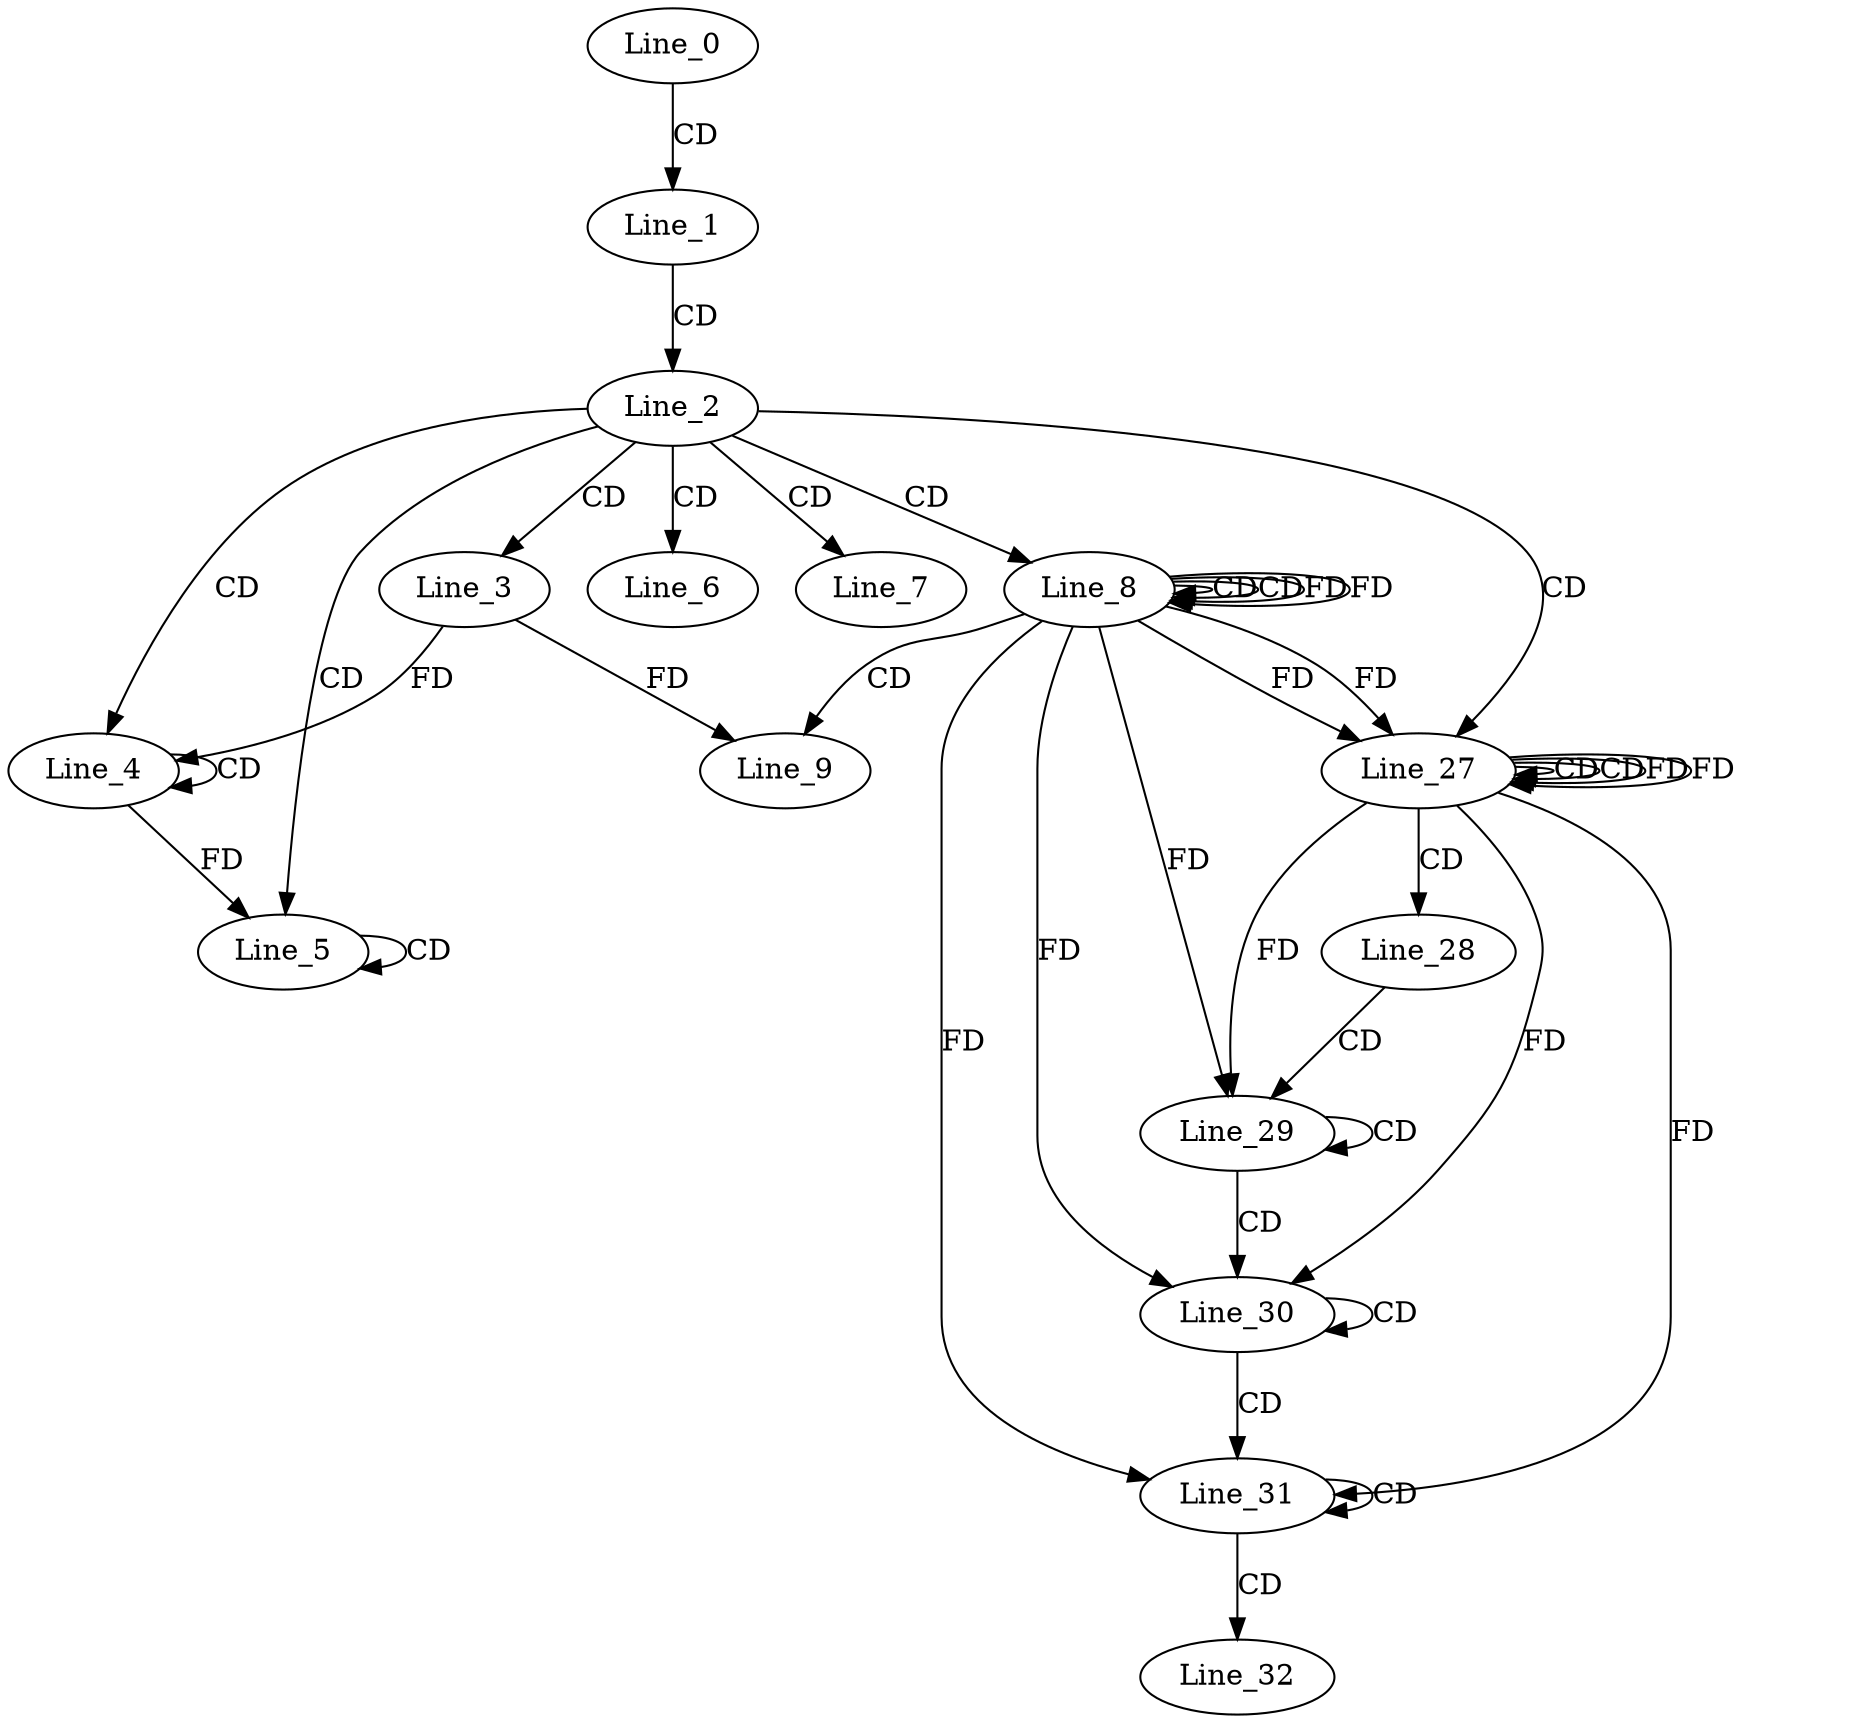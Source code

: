 digraph G {
  Line_0;
  Line_1;
  Line_2;
  Line_3;
  Line_4;
  Line_4;
  Line_4;
  Line_5;
  Line_5;
  Line_6;
  Line_7;
  Line_8;
  Line_8;
  Line_8;
  Line_9;
  Line_9;
  Line_27;
  Line_27;
  Line_27;
  Line_28;
  Line_29;
  Line_29;
  Line_30;
  Line_30;
  Line_31;
  Line_31;
  Line_32;
  Line_0 -> Line_1 [ label="CD" ];
  Line_1 -> Line_2 [ label="CD" ];
  Line_2 -> Line_3 [ label="CD" ];
  Line_2 -> Line_4 [ label="CD" ];
  Line_4 -> Line_4 [ label="CD" ];
  Line_3 -> Line_4 [ label="FD" ];
  Line_2 -> Line_5 [ label="CD" ];
  Line_4 -> Line_5 [ label="FD" ];
  Line_5 -> Line_5 [ label="CD" ];
  Line_2 -> Line_6 [ label="CD" ];
  Line_2 -> Line_7 [ label="CD" ];
  Line_2 -> Line_8 [ label="CD" ];
  Line_8 -> Line_8 [ label="CD" ];
  Line_8 -> Line_8 [ label="CD" ];
  Line_8 -> Line_8 [ label="FD" ];
  Line_8 -> Line_9 [ label="CD" ];
  Line_3 -> Line_9 [ label="FD" ];
  Line_2 -> Line_27 [ label="CD" ];
  Line_27 -> Line_27 [ label="CD" ];
  Line_8 -> Line_27 [ label="FD" ];
  Line_27 -> Line_27 [ label="CD" ];
  Line_27 -> Line_27 [ label="FD" ];
  Line_8 -> Line_27 [ label="FD" ];
  Line_27 -> Line_28 [ label="CD" ];
  Line_28 -> Line_29 [ label="CD" ];
  Line_27 -> Line_29 [ label="FD" ];
  Line_8 -> Line_29 [ label="FD" ];
  Line_29 -> Line_29 [ label="CD" ];
  Line_29 -> Line_30 [ label="CD" ];
  Line_27 -> Line_30 [ label="FD" ];
  Line_8 -> Line_30 [ label="FD" ];
  Line_30 -> Line_30 [ label="CD" ];
  Line_30 -> Line_31 [ label="CD" ];
  Line_27 -> Line_31 [ label="FD" ];
  Line_8 -> Line_31 [ label="FD" ];
  Line_31 -> Line_31 [ label="CD" ];
  Line_31 -> Line_32 [ label="CD" ];
  Line_8 -> Line_8 [ label="FD" ];
  Line_27 -> Line_27 [ label="FD" ];
}
